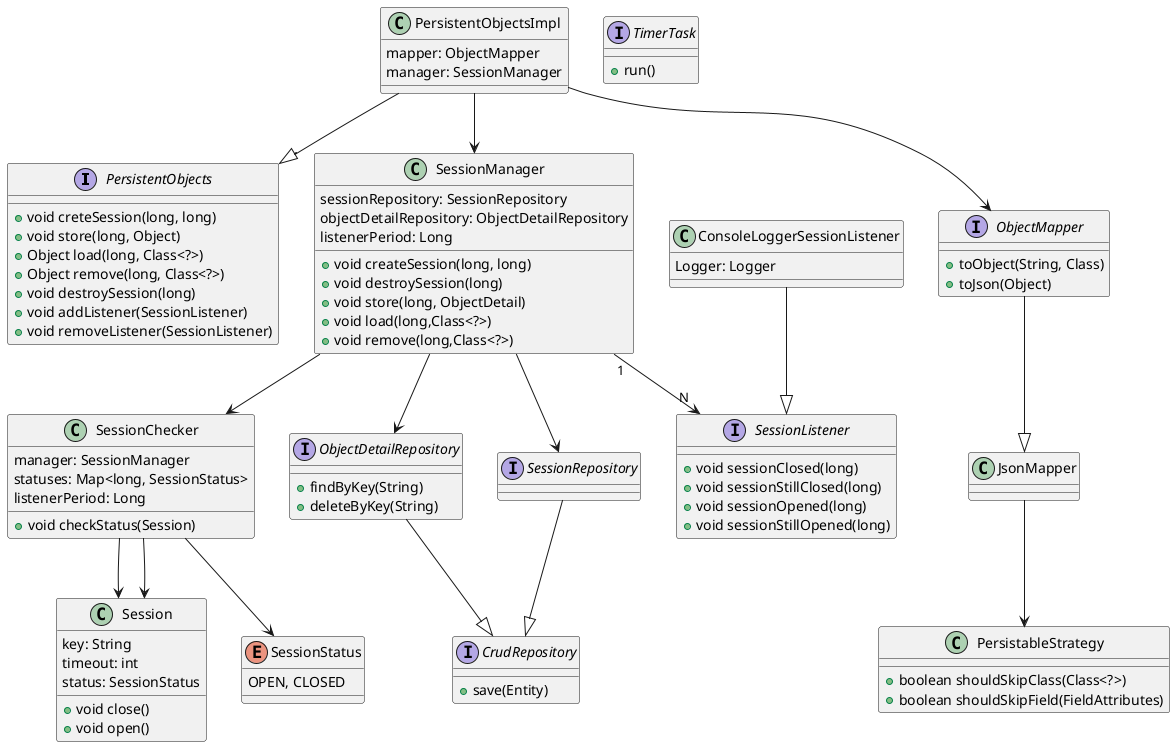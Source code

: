 @startuml

interface PersistentObjects {
  +void creteSession(long, long)
  +void store(long, Object)
  +Object load(long, Class<?>)
  +Object remove(long, Class<?>)
  +void destroySession(long)
  +void addListener(SessionListener)
  +void removeListener(SessionListener)
}

class PersistentObjectsImpl {
  mapper: ObjectMapper
  manager: SessionManager
}

interface SessionListener {
  +void sessionClosed(long)
  +void sessionStillClosed(long)
  +void sessionOpened(long)
  +void sessionStillOpened(long)
}

class ConsoleLoggerSessionListener {
  Logger: Logger
}

class Session {
  key: String
  timeout: int
  status: SessionStatus
  +void close()
  +void open()
}

class SessionManager {
  sessionRepository: SessionRepository
  objectDetailRepository: ObjectDetailRepository
  listenerPeriod: Long
  +void createSession(long, long)
  +void destroySession(long)
  +void store(long, ObjectDetail)
  +void load(long,Class<?>)
  +void remove(long,Class<?>)
}

class SessionChecker {
  manager: SessionManager
  statuses: Map<long, SessionStatus>
  listenerPeriod: Long
  +void checkStatus(Session)
}


interface TimerTask {
  +run()
}

interface ObjectMapper {
  +toObject(String, Class)
  +toJson(Object)
}

class PersistableStrategy {
+ boolean shouldSkipClass(Class<?>)
+ boolean shouldSkipField(FieldAttributes)
}

class JsonMapper {
}

interface ObjectDetailRepository {
  +findByKey(String)
  +deleteByKey(String)
}

interface SessionRepository {
}

interface CrudRepository{
  +save(Entity)
}

enum SessionStatus{
OPEN, CLOSED
}

ConsoleLoggerSessionListener --|> SessionListener
PersistentObjectsImpl --|> PersistentObjects
PersistentObjectsImpl --> SessionManager
PersistentObjectsImpl --> ObjectMapper
SessionManager --> ObjectDetailRepository
SessionManager --> SessionRepository
SessionManager --> SessionChecker
SessionChecker --> Session
SessionChecker --> Session
SessionChecker --> SessionStatus
SessionManager "1" --> "N" SessionListener
ObjectDetailRepository --|> CrudRepository
SessionRepository --|> CrudRepository
ObjectMapper --|> JsonMapper
JsonMapper --> PersistableStrategy


@enduml